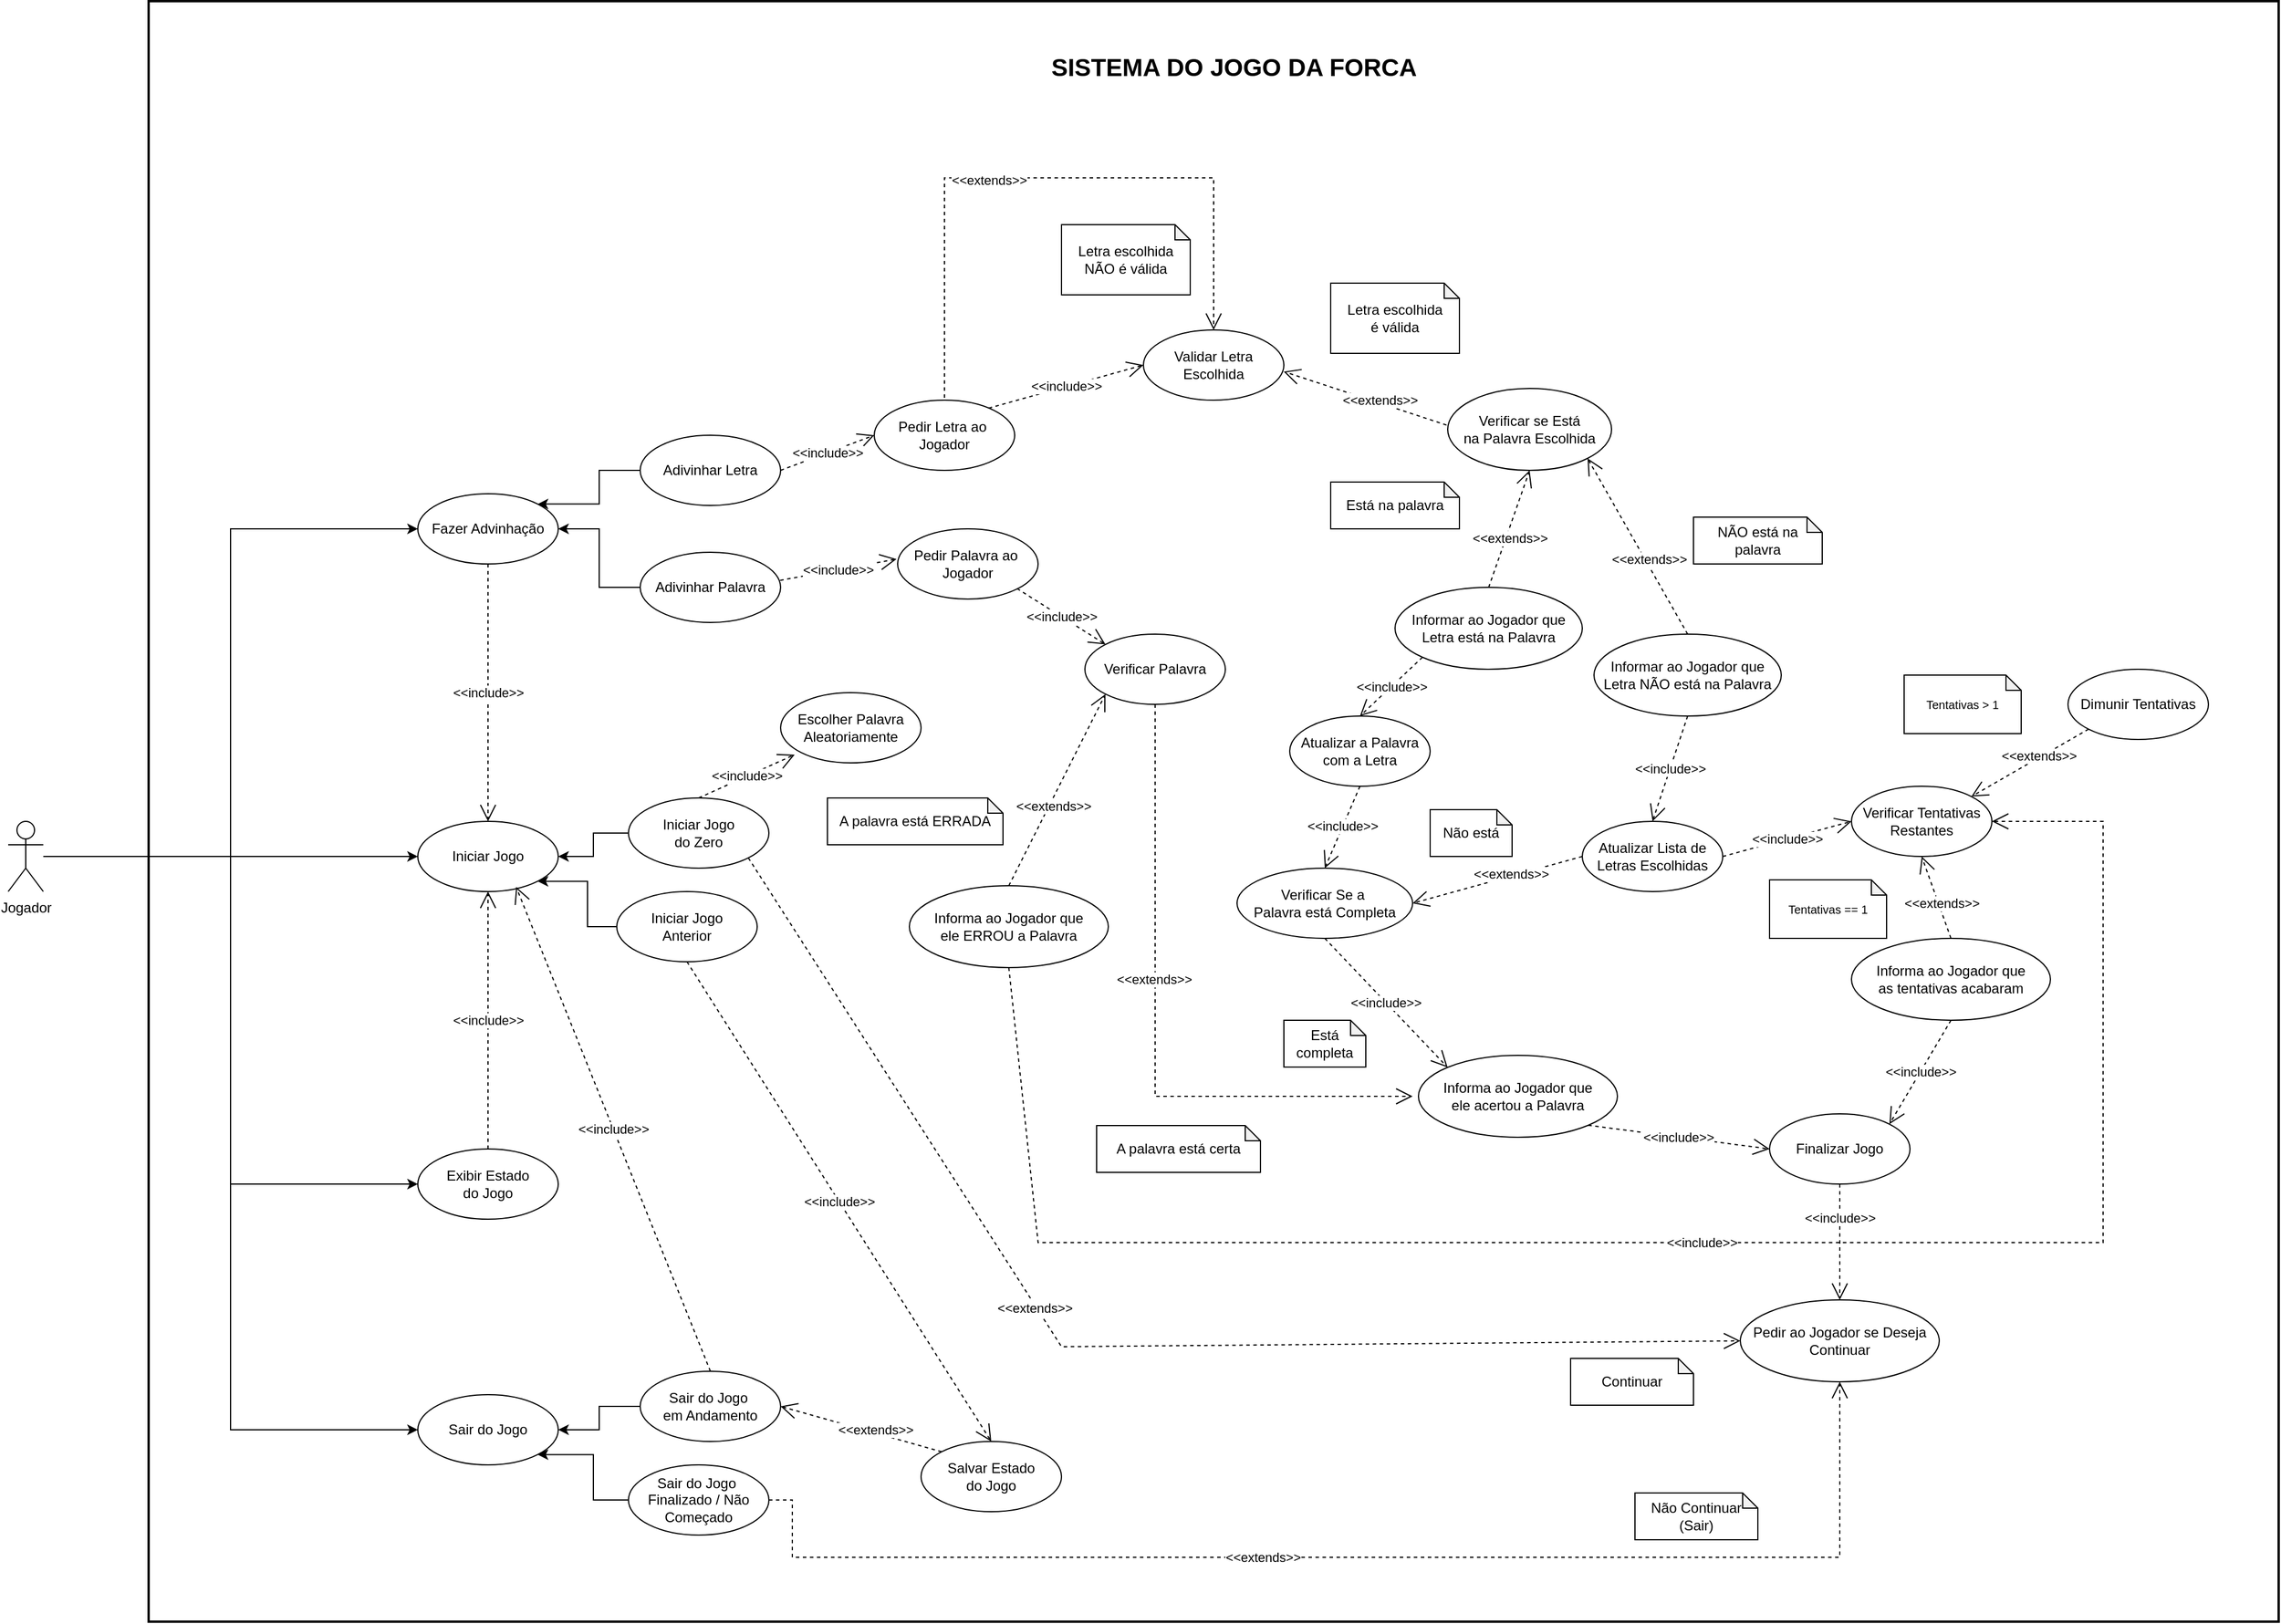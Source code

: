 <mxfile version="27.1.4">
  <diagram name="Página-1" id="2JlxsUcK506kuZC1OdT-">
    <mxGraphModel dx="2852" dy="3162" grid="1" gridSize="10" guides="1" tooltips="1" connect="1" arrows="1" fold="1" page="1" pageScale="1" pageWidth="2336" pageHeight="1654" math="0" shadow="0">
      <root>
        <mxCell id="0" />
        <mxCell id="1" parent="0" />
        <mxCell id="nODUgDwTMb5YsEz3XIjn-7" style="edgeStyle=orthogonalEdgeStyle;rounded=0;orthogonalLoop=1;jettySize=auto;html=1;entryX=0;entryY=0.5;entryDx=0;entryDy=0;" parent="1" source="nODUgDwTMb5YsEz3XIjn-1" target="nODUgDwTMb5YsEz3XIjn-6" edge="1">
          <mxGeometry relative="1" as="geometry">
            <Array as="points">
              <mxPoint x="470" y="-788" />
              <mxPoint x="470" y="-788" />
            </Array>
          </mxGeometry>
        </mxCell>
        <mxCell id="nODUgDwTMb5YsEz3XIjn-8" style="edgeStyle=orthogonalEdgeStyle;rounded=0;orthogonalLoop=1;jettySize=auto;html=1;entryX=0;entryY=0.5;entryDx=0;entryDy=0;" parent="1" source="nODUgDwTMb5YsEz3XIjn-1" target="nODUgDwTMb5YsEz3XIjn-2" edge="1">
          <mxGeometry relative="1" as="geometry" />
        </mxCell>
        <mxCell id="nODUgDwTMb5YsEz3XIjn-9" style="edgeStyle=orthogonalEdgeStyle;rounded=0;orthogonalLoop=1;jettySize=auto;html=1;entryX=0;entryY=0.5;entryDx=0;entryDy=0;" parent="1" source="nODUgDwTMb5YsEz3XIjn-1" target="nODUgDwTMb5YsEz3XIjn-4" edge="1">
          <mxGeometry relative="1" as="geometry">
            <Array as="points">
              <mxPoint x="330" y="-788" />
              <mxPoint x="330" y="-508" />
            </Array>
          </mxGeometry>
        </mxCell>
        <mxCell id="nODUgDwTMb5YsEz3XIjn-20" style="edgeStyle=orthogonalEdgeStyle;rounded=0;orthogonalLoop=1;jettySize=auto;html=1;entryX=0;entryY=0.5;entryDx=0;entryDy=0;" parent="1" source="nODUgDwTMb5YsEz3XIjn-1" target="nODUgDwTMb5YsEz3XIjn-19" edge="1">
          <mxGeometry relative="1" as="geometry" />
        </mxCell>
        <mxCell id="nODUgDwTMb5YsEz3XIjn-1" value="Jogador" style="shape=umlActor;verticalLabelPosition=bottom;verticalAlign=top;html=1;strokeColor=default;fillColor=default;" parent="1" vertex="1">
          <mxGeometry x="140" y="-818" width="30" height="60" as="geometry" />
        </mxCell>
        <mxCell id="nODUgDwTMb5YsEz3XIjn-2" value="Fazer Advinhação" style="ellipse;whiteSpace=wrap;html=1;" parent="1" vertex="1">
          <mxGeometry x="490" y="-1098" width="120" height="60" as="geometry" />
        </mxCell>
        <mxCell id="nODUgDwTMb5YsEz3XIjn-4" value="&lt;div&gt;Exibir Estado&lt;/div&gt;&lt;div&gt;do Jogo&lt;/div&gt;" style="ellipse;whiteSpace=wrap;html=1;" parent="1" vertex="1">
          <mxGeometry x="490" y="-538" width="120" height="60" as="geometry" />
        </mxCell>
        <mxCell id="nODUgDwTMb5YsEz3XIjn-6" value="Iniciar Jogo" style="ellipse;whiteSpace=wrap;html=1;" parent="1" vertex="1">
          <mxGeometry x="490" y="-818" width="120" height="60" as="geometry" />
        </mxCell>
        <mxCell id="nODUgDwTMb5YsEz3XIjn-17" style="edgeStyle=orthogonalEdgeStyle;rounded=0;orthogonalLoop=1;jettySize=auto;html=1;entryX=1;entryY=0.5;entryDx=0;entryDy=0;" parent="1" source="nODUgDwTMb5YsEz3XIjn-10" target="nODUgDwTMb5YsEz3XIjn-6" edge="1">
          <mxGeometry relative="1" as="geometry" />
        </mxCell>
        <mxCell id="nODUgDwTMb5YsEz3XIjn-10" value="&lt;div&gt;Iniciar Jogo&lt;/div&gt;&lt;div&gt;do Zero&lt;/div&gt;" style="ellipse;whiteSpace=wrap;html=1;" parent="1" vertex="1">
          <mxGeometry x="670" y="-838" width="120" height="60" as="geometry" />
        </mxCell>
        <mxCell id="nODUgDwTMb5YsEz3XIjn-18" style="edgeStyle=orthogonalEdgeStyle;rounded=0;orthogonalLoop=1;jettySize=auto;html=1;entryX=1;entryY=1;entryDx=0;entryDy=0;" parent="1" source="nODUgDwTMb5YsEz3XIjn-11" target="nODUgDwTMb5YsEz3XIjn-6" edge="1">
          <mxGeometry relative="1" as="geometry" />
        </mxCell>
        <mxCell id="nODUgDwTMb5YsEz3XIjn-11" value="&lt;div&gt;Iniciar Jogo&lt;/div&gt;&lt;div&gt;Anterior&lt;/div&gt;" style="ellipse;whiteSpace=wrap;html=1;" parent="1" vertex="1">
          <mxGeometry x="660" y="-758" width="120" height="60" as="geometry" />
        </mxCell>
        <mxCell id="nODUgDwTMb5YsEz3XIjn-12" value="&amp;lt;&amp;lt;include&amp;gt;&amp;gt;" style="endArrow=open;endSize=12;dashed=1;html=1;rounded=0;exitX=0.5;exitY=1;exitDx=0;exitDy=0;entryX=0.5;entryY=0;entryDx=0;entryDy=0;" parent="1" source="nODUgDwTMb5YsEz3XIjn-2" target="nODUgDwTMb5YsEz3XIjn-6" edge="1">
          <mxGeometry width="160" relative="1" as="geometry">
            <mxPoint x="550" y="-888" as="sourcePoint" />
            <mxPoint x="710" y="-888" as="targetPoint" />
          </mxGeometry>
        </mxCell>
        <mxCell id="nODUgDwTMb5YsEz3XIjn-13" value="&amp;lt;&amp;lt;include&amp;gt;&amp;gt;" style="endArrow=open;endSize=12;dashed=1;html=1;rounded=0;exitX=0.5;exitY=0;exitDx=0;exitDy=0;entryX=0.5;entryY=1;entryDx=0;entryDy=0;" parent="1" source="nODUgDwTMb5YsEz3XIjn-4" target="nODUgDwTMb5YsEz3XIjn-6" edge="1">
          <mxGeometry width="160" relative="1" as="geometry">
            <mxPoint x="609.17" y="-678" as="sourcePoint" />
            <mxPoint x="609.17" y="-458" as="targetPoint" />
          </mxGeometry>
        </mxCell>
        <mxCell id="nODUgDwTMb5YsEz3XIjn-19" value="Sair do Jogo" style="ellipse;whiteSpace=wrap;html=1;" parent="1" vertex="1">
          <mxGeometry x="490" y="-328" width="120" height="60" as="geometry" />
        </mxCell>
        <mxCell id="nODUgDwTMb5YsEz3XIjn-23" style="edgeStyle=orthogonalEdgeStyle;rounded=0;orthogonalLoop=1;jettySize=auto;html=1;entryX=1;entryY=0.5;entryDx=0;entryDy=0;" parent="1" source="nODUgDwTMb5YsEz3XIjn-21" target="nODUgDwTMb5YsEz3XIjn-19" edge="1">
          <mxGeometry relative="1" as="geometry" />
        </mxCell>
        <mxCell id="nODUgDwTMb5YsEz3XIjn-21" value="&lt;div&gt;Sair do Jogo&amp;nbsp;&lt;/div&gt;&lt;div&gt;em Andamento&lt;/div&gt;" style="ellipse;whiteSpace=wrap;html=1;" parent="1" vertex="1">
          <mxGeometry x="680" y="-348" width="120" height="60" as="geometry" />
        </mxCell>
        <mxCell id="nODUgDwTMb5YsEz3XIjn-24" style="edgeStyle=orthogonalEdgeStyle;rounded=0;orthogonalLoop=1;jettySize=auto;html=1;entryX=1;entryY=1;entryDx=0;entryDy=0;" parent="1" source="nODUgDwTMb5YsEz3XIjn-22" target="nODUgDwTMb5YsEz3XIjn-19" edge="1">
          <mxGeometry relative="1" as="geometry" />
        </mxCell>
        <mxCell id="nODUgDwTMb5YsEz3XIjn-22" value="&lt;div&gt;Sair do Jogo&amp;nbsp;&lt;/div&gt;&lt;div&gt;Finalizado / Não Começado&lt;/div&gt;" style="ellipse;whiteSpace=wrap;html=1;" parent="1" vertex="1">
          <mxGeometry x="670" y="-268" width="120" height="60" as="geometry" />
        </mxCell>
        <mxCell id="nODUgDwTMb5YsEz3XIjn-25" value="&amp;lt;&amp;lt;include&amp;gt;&amp;gt;" style="endArrow=open;endSize=12;dashed=1;html=1;rounded=0;exitX=0.5;exitY=0;exitDx=0;exitDy=0;entryX=0.7;entryY=0.933;entryDx=0;entryDy=0;entryPerimeter=0;" parent="1" source="nODUgDwTMb5YsEz3XIjn-21" target="nODUgDwTMb5YsEz3XIjn-6" edge="1">
          <mxGeometry width="160" relative="1" as="geometry">
            <mxPoint x="739.5" y="-388" as="sourcePoint" />
            <mxPoint x="580" y="-748" as="targetPoint" />
          </mxGeometry>
        </mxCell>
        <mxCell id="nODUgDwTMb5YsEz3XIjn-26" value="&lt;div&gt;Salvar Estado&lt;/div&gt;&lt;div&gt;do Jogo&lt;/div&gt;" style="ellipse;whiteSpace=wrap;html=1;" parent="1" vertex="1">
          <mxGeometry x="920" y="-288" width="120" height="60" as="geometry" />
        </mxCell>
        <mxCell id="nODUgDwTMb5YsEz3XIjn-27" value="&amp;lt;&amp;lt;extends&amp;gt;&amp;gt;" style="endArrow=open;endSize=12;dashed=1;html=1;rounded=0;entryX=1;entryY=0.5;entryDx=0;entryDy=0;exitX=0;exitY=0;exitDx=0;exitDy=0;" parent="1" source="nODUgDwTMb5YsEz3XIjn-26" target="nODUgDwTMb5YsEz3XIjn-21" edge="1">
          <mxGeometry x="-0.153" y="-2" width="160" relative="1" as="geometry">
            <mxPoint x="780" y="-458" as="sourcePoint" />
            <mxPoint x="917.574" y="-379.213" as="targetPoint" />
            <mxPoint x="1" as="offset" />
          </mxGeometry>
        </mxCell>
        <mxCell id="nODUgDwTMb5YsEz3XIjn-29" value="&lt;div&gt;Escolher Palavra&lt;/div&gt;&lt;div&gt;Aleatoriamente&lt;/div&gt;" style="ellipse;whiteSpace=wrap;html=1;" parent="1" vertex="1">
          <mxGeometry x="800" y="-928" width="120" height="60" as="geometry" />
        </mxCell>
        <mxCell id="nODUgDwTMb5YsEz3XIjn-30" value="&amp;lt;&amp;lt;include&amp;gt;&amp;gt;" style="endArrow=open;endSize=12;dashed=1;html=1;rounded=0;exitX=0.5;exitY=1;exitDx=0;exitDy=0;entryX=0.5;entryY=0;entryDx=0;entryDy=0;" parent="1" source="nODUgDwTMb5YsEz3XIjn-11" target="nODUgDwTMb5YsEz3XIjn-26" edge="1">
          <mxGeometry width="160" relative="1" as="geometry">
            <mxPoint x="1246" y="-328" as="sourcePoint" />
            <mxPoint x="980" y="-298" as="targetPoint" />
          </mxGeometry>
        </mxCell>
        <mxCell id="nODUgDwTMb5YsEz3XIjn-31" value="&amp;lt;&amp;lt;include&amp;gt;&amp;gt;" style="endArrow=open;endSize=12;dashed=1;html=1;rounded=0;exitX=0.5;exitY=0;exitDx=0;exitDy=0;entryX=0.1;entryY=0.883;entryDx=0;entryDy=0;entryPerimeter=0;" parent="1" source="nODUgDwTMb5YsEz3XIjn-10" target="nODUgDwTMb5YsEz3XIjn-29" edge="1">
          <mxGeometry x="-0.002" width="160" relative="1" as="geometry">
            <mxPoint x="1017.574" y="-777.997" as="sourcePoint" />
            <mxPoint x="850" y="-828" as="targetPoint" />
            <mxPoint as="offset" />
          </mxGeometry>
        </mxCell>
        <mxCell id="nODUgDwTMb5YsEz3XIjn-34" value="&amp;lt;&amp;lt;include&amp;gt;&amp;gt;" style="endArrow=open;endSize=12;dashed=1;html=1;rounded=0;exitX=1;exitY=0.5;exitDx=0;exitDy=0;entryX=0;entryY=0.5;entryDx=0;entryDy=0;" parent="1" source="nODUgDwTMb5YsEz3XIjn-89" target="nODUgDwTMb5YsEz3XIjn-64" edge="1">
          <mxGeometry x="0.003" width="160" relative="1" as="geometry">
            <mxPoint x="870" y="-1008" as="sourcePoint" />
            <mxPoint x="860.0" y="-1108" as="targetPoint" />
            <mxPoint as="offset" />
          </mxGeometry>
        </mxCell>
        <mxCell id="nODUgDwTMb5YsEz3XIjn-36" value="&lt;div&gt;Validar Letra&lt;/div&gt;&lt;div&gt;Escolhida&lt;/div&gt;" style="ellipse;whiteSpace=wrap;html=1;" parent="1" vertex="1">
          <mxGeometry x="1110" y="-1238" width="120" height="60" as="geometry" />
        </mxCell>
        <mxCell id="nODUgDwTMb5YsEz3XIjn-39" value="&amp;nbsp;" style="text;whiteSpace=wrap;html=1;" parent="1" vertex="1">
          <mxGeometry x="1295" y="-978" width="40" height="40" as="geometry" />
        </mxCell>
        <mxCell id="nODUgDwTMb5YsEz3XIjn-46" value="&lt;div&gt;Verificar se Está&lt;/div&gt;&lt;div&gt;na Palavra Escolhida&lt;/div&gt;" style="ellipse;whiteSpace=wrap;html=1;" parent="1" vertex="1">
          <mxGeometry x="1370" y="-1188" width="140" height="70" as="geometry" />
        </mxCell>
        <mxCell id="nODUgDwTMb5YsEz3XIjn-47" value="&lt;div&gt;Atualizar a Palavra&lt;/div&gt;&lt;div&gt;com a Letra&lt;/div&gt;" style="ellipse;whiteSpace=wrap;html=1;" parent="1" vertex="1">
          <mxGeometry x="1235" y="-908" width="120" height="60" as="geometry" />
        </mxCell>
        <mxCell id="nODUgDwTMb5YsEz3XIjn-48" value="&amp;lt;&amp;lt;extends&amp;gt;&amp;gt;" style="endArrow=open;endSize=12;dashed=1;html=1;rounded=0;entryX=0.5;entryY=0;entryDx=0;entryDy=0;" parent="1" target="nODUgDwTMb5YsEz3XIjn-36" edge="1">
          <mxGeometry x="-0.153" y="-2" width="160" relative="1" as="geometry">
            <mxPoint x="940" y="-1168" as="sourcePoint" />
            <mxPoint x="1200" y="-1248" as="targetPoint" />
            <mxPoint x="1" as="offset" />
            <Array as="points">
              <mxPoint x="940" y="-1368" />
              <mxPoint x="1170" y="-1368" />
            </Array>
          </mxGeometry>
        </mxCell>
        <mxCell id="nODUgDwTMb5YsEz3XIjn-51" value="&lt;div&gt;Letra escolhida&lt;/div&gt;&lt;div&gt;NÃO é válida&lt;/div&gt;" style="shape=note;whiteSpace=wrap;html=1;backgroundOutline=1;darkOpacity=0.05;size=13;" parent="1" vertex="1">
          <mxGeometry x="1040" y="-1328" width="110" height="60" as="geometry" />
        </mxCell>
        <mxCell id="nODUgDwTMb5YsEz3XIjn-53" value="&amp;lt;&amp;lt;extends&amp;gt;&amp;gt;" style="endArrow=open;endSize=12;dashed=1;html=1;rounded=0;entryX=0.999;entryY=0.593;entryDx=0;entryDy=0;exitX=-0.007;exitY=0.447;exitDx=0;exitDy=0;entryPerimeter=0;exitPerimeter=0;" parent="1" source="nODUgDwTMb5YsEz3XIjn-46" target="nODUgDwTMb5YsEz3XIjn-36" edge="1">
          <mxGeometry x="-0.153" y="-2" width="160" relative="1" as="geometry">
            <mxPoint x="1480" y="-1267.5" as="sourcePoint" />
            <mxPoint x="1333" y="-1178.5" as="targetPoint" />
            <mxPoint x="1" as="offset" />
          </mxGeometry>
        </mxCell>
        <mxCell id="nODUgDwTMb5YsEz3XIjn-54" value="&lt;div&gt;Letra escolhida&lt;/div&gt;&lt;div&gt;é válida&lt;/div&gt;" style="shape=note;whiteSpace=wrap;html=1;backgroundOutline=1;darkOpacity=0.05;size=13;" parent="1" vertex="1">
          <mxGeometry x="1270" y="-1278" width="110" height="60" as="geometry" />
        </mxCell>
        <mxCell id="nODUgDwTMb5YsEz3XIjn-57" value="&amp;lt;&amp;lt;extends&amp;gt;&amp;gt;" style="endArrow=open;endSize=12;dashed=1;html=1;rounded=0;entryX=1;entryY=1;entryDx=0;entryDy=0;exitX=0.5;exitY=0;exitDx=0;exitDy=0;" parent="1" source="nODUgDwTMb5YsEz3XIjn-70" target="nODUgDwTMb5YsEz3XIjn-46" edge="1">
          <mxGeometry x="-0.153" y="-2" width="160" relative="1" as="geometry">
            <mxPoint x="1415" y="-978" as="sourcePoint" />
            <mxPoint x="1375.0" y="-1108" as="targetPoint" />
            <mxPoint x="1" as="offset" />
          </mxGeometry>
        </mxCell>
        <mxCell id="nODUgDwTMb5YsEz3XIjn-58" value="Verificar Tentativas Restantes" style="ellipse;whiteSpace=wrap;html=1;" parent="1" vertex="1">
          <mxGeometry x="1715" y="-848" width="120" height="60" as="geometry" />
        </mxCell>
        <mxCell id="nODUgDwTMb5YsEz3XIjn-59" value="Finalizar Jogo" style="ellipse;whiteSpace=wrap;html=1;" parent="1" vertex="1">
          <mxGeometry x="1645" y="-568" width="120" height="60" as="geometry" />
        </mxCell>
        <mxCell id="nODUgDwTMb5YsEz3XIjn-61" value="&amp;lt;&amp;lt;extends&amp;gt;&amp;gt;" style="endArrow=open;endSize=12;dashed=1;html=1;rounded=0;exitX=0.5;exitY=0;exitDx=0;exitDy=0;entryX=0.5;entryY=1;entryDx=0;entryDy=0;" parent="1" source="nODUgDwTMb5YsEz3XIjn-85" target="nODUgDwTMb5YsEz3XIjn-58" edge="1">
          <mxGeometry x="-0.153" y="-2" width="160" relative="1" as="geometry">
            <mxPoint x="1625" y="-697.75" as="sourcePoint" />
            <mxPoint x="1719.896" y="-758.001" as="targetPoint" />
            <mxPoint x="1" as="offset" />
          </mxGeometry>
        </mxCell>
        <mxCell id="nODUgDwTMb5YsEz3XIjn-62" value="&lt;font style=&quot;font-size: 10px;&quot;&gt;Tentativas == 1&lt;/font&gt;" style="shape=note;whiteSpace=wrap;html=1;backgroundOutline=1;darkOpacity=0.05;size=13;" parent="1" vertex="1">
          <mxGeometry x="1645" y="-768" width="100" height="50" as="geometry" />
        </mxCell>
        <mxCell id="nODUgDwTMb5YsEz3XIjn-64" value="&lt;div&gt;Pedir Letra ao&amp;nbsp;&lt;/div&gt;&lt;div&gt;Jogador&lt;/div&gt;" style="ellipse;whiteSpace=wrap;html=1;" parent="1" vertex="1">
          <mxGeometry x="880" y="-1178" width="120" height="60" as="geometry" />
        </mxCell>
        <mxCell id="nODUgDwTMb5YsEz3XIjn-65" value="&amp;lt;&amp;lt;include&amp;gt;&amp;gt;" style="endArrow=open;endSize=12;dashed=1;html=1;rounded=0;exitX=0.815;exitY=0.114;exitDx=0;exitDy=0;entryX=0;entryY=0.5;entryDx=0;entryDy=0;exitPerimeter=0;" parent="1" source="nODUgDwTMb5YsEz3XIjn-64" target="nODUgDwTMb5YsEz3XIjn-36" edge="1">
          <mxGeometry width="160" relative="1" as="geometry">
            <mxPoint x="1068" y="-1045" as="sourcePoint" />
            <mxPoint x="1212" y="-1098" as="targetPoint" />
          </mxGeometry>
        </mxCell>
        <mxCell id="nODUgDwTMb5YsEz3XIjn-66" value="&amp;lt;&amp;lt;extends&amp;gt;&amp;gt;" style="endArrow=open;endSize=12;dashed=1;html=1;rounded=0;entryX=0.5;entryY=1;entryDx=0;entryDy=0;exitX=0.5;exitY=0;exitDx=0;exitDy=0;" parent="1" source="nODUgDwTMb5YsEz3XIjn-72" target="nODUgDwTMb5YsEz3XIjn-46" edge="1">
          <mxGeometry x="-0.153" y="-2" width="160" relative="1" as="geometry">
            <mxPoint x="1385" y="-968" as="sourcePoint" />
            <mxPoint x="1484.95" y="-1088.531" as="targetPoint" />
            <mxPoint x="1" as="offset" />
          </mxGeometry>
        </mxCell>
        <mxCell id="nODUgDwTMb5YsEz3XIjn-67" value="&lt;div&gt;Atualizar Lista de Letras Escolhidas&lt;/div&gt;" style="ellipse;whiteSpace=wrap;html=1;" parent="1" vertex="1">
          <mxGeometry x="1485" y="-818" width="120" height="60" as="geometry" />
        </mxCell>
        <mxCell id="nODUgDwTMb5YsEz3XIjn-68" value="Está na palavra" style="shape=note;whiteSpace=wrap;html=1;backgroundOutline=1;darkOpacity=0.05;size=13;" parent="1" vertex="1">
          <mxGeometry x="1270" y="-1108" width="110" height="40" as="geometry" />
        </mxCell>
        <mxCell id="nODUgDwTMb5YsEz3XIjn-70" value="Informar ao Jogador que Letra NÃO está na Palavra" style="ellipse;whiteSpace=wrap;html=1;" parent="1" vertex="1">
          <mxGeometry x="1495" y="-978" width="160" height="70" as="geometry" />
        </mxCell>
        <mxCell id="nODUgDwTMb5YsEz3XIjn-72" value="Informar ao Jogador que Letra está na Palavra" style="ellipse;whiteSpace=wrap;html=1;" parent="1" vertex="1">
          <mxGeometry x="1325" y="-1018" width="160" height="70" as="geometry" />
        </mxCell>
        <mxCell id="nODUgDwTMb5YsEz3XIjn-74" value="&amp;lt;&amp;lt;include&amp;gt;&amp;gt;" style="endArrow=open;endSize=12;dashed=1;html=1;rounded=0;exitX=0;exitY=1;exitDx=0;exitDy=0;entryX=0.5;entryY=0;entryDx=0;entryDy=0;" parent="1" source="nODUgDwTMb5YsEz3XIjn-72" target="nODUgDwTMb5YsEz3XIjn-47" edge="1">
          <mxGeometry x="-0.01" width="160" relative="1" as="geometry">
            <mxPoint x="1105" y="-731" as="sourcePoint" />
            <mxPoint x="1177" y="-788" as="targetPoint" />
            <mxPoint as="offset" />
          </mxGeometry>
        </mxCell>
        <mxCell id="nODUgDwTMb5YsEz3XIjn-75" value="&amp;lt;&amp;lt;include&amp;gt;&amp;gt;" style="endArrow=open;endSize=12;dashed=1;html=1;rounded=0;exitX=0.5;exitY=1;exitDx=0;exitDy=0;entryX=0.5;entryY=0;entryDx=0;entryDy=0;" parent="1" source="nODUgDwTMb5YsEz3XIjn-70" target="nODUgDwTMb5YsEz3XIjn-67" edge="1">
          <mxGeometry x="-0.002" width="160" relative="1" as="geometry">
            <mxPoint x="1448" y="-898" as="sourcePoint" />
            <mxPoint x="1425" y="-838" as="targetPoint" />
            <mxPoint as="offset" />
          </mxGeometry>
        </mxCell>
        <mxCell id="nODUgDwTMb5YsEz3XIjn-77" value="&amp;lt;&amp;lt;include&amp;gt;&amp;gt;" style="endArrow=open;endSize=12;dashed=1;html=1;rounded=0;exitX=1;exitY=0.5;exitDx=0;exitDy=0;entryX=0;entryY=0.5;entryDx=0;entryDy=0;" parent="1" source="nODUgDwTMb5YsEz3XIjn-67" target="nODUgDwTMb5YsEz3XIjn-58" edge="1">
          <mxGeometry x="-0.002" width="160" relative="1" as="geometry">
            <mxPoint x="1675" y="-828" as="sourcePoint" />
            <mxPoint x="1635" y="-738" as="targetPoint" />
            <mxPoint as="offset" />
          </mxGeometry>
        </mxCell>
        <mxCell id="nODUgDwTMb5YsEz3XIjn-78" value="&lt;div&gt;Verificar Se a&amp;nbsp;&lt;/div&gt;&lt;div&gt;Palavra está Completa&lt;/div&gt;" style="ellipse;whiteSpace=wrap;html=1;" parent="1" vertex="1">
          <mxGeometry x="1190" y="-778" width="150" height="60" as="geometry" />
        </mxCell>
        <mxCell id="nODUgDwTMb5YsEz3XIjn-79" value="&amp;lt;&amp;lt;include&amp;gt;&amp;gt;" style="endArrow=open;endSize=12;dashed=1;html=1;rounded=0;exitX=0.5;exitY=1;exitDx=0;exitDy=0;entryX=0.5;entryY=0;entryDx=0;entryDy=0;" parent="1" source="nODUgDwTMb5YsEz3XIjn-47" target="nODUgDwTMb5YsEz3XIjn-78" edge="1">
          <mxGeometry x="-0.009" width="160" relative="1" as="geometry">
            <mxPoint x="1308" y="-808" as="sourcePoint" />
            <mxPoint x="1285" y="-748" as="targetPoint" />
            <mxPoint as="offset" />
          </mxGeometry>
        </mxCell>
        <mxCell id="nODUgDwTMb5YsEz3XIjn-80" value="&amp;lt;&amp;lt;extends&amp;gt;&amp;gt;" style="endArrow=open;endSize=12;dashed=1;html=1;rounded=0;entryX=1;entryY=0.5;entryDx=0;entryDy=0;exitX=0;exitY=0.5;exitDx=0;exitDy=0;" parent="1" source="nODUgDwTMb5YsEz3XIjn-67" target="nODUgDwTMb5YsEz3XIjn-78" edge="1">
          <mxGeometry x="-0.153" y="-2" width="160" relative="1" as="geometry">
            <mxPoint x="1345" y="-598" as="sourcePoint" />
            <mxPoint x="1325" y="-698" as="targetPoint" />
            <mxPoint x="1" as="offset" />
          </mxGeometry>
        </mxCell>
        <mxCell id="nODUgDwTMb5YsEz3XIjn-81" value="Não está" style="shape=note;whiteSpace=wrap;html=1;backgroundOutline=1;darkOpacity=0.05;size=13;" parent="1" vertex="1">
          <mxGeometry x="1355" y="-828" width="70" height="40" as="geometry" />
        </mxCell>
        <mxCell id="nODUgDwTMb5YsEz3XIjn-82" value="Está completa" style="shape=note;whiteSpace=wrap;html=1;backgroundOutline=1;darkOpacity=0.05;size=13;" parent="1" vertex="1">
          <mxGeometry x="1230" y="-648" width="70" height="40" as="geometry" />
        </mxCell>
        <mxCell id="nODUgDwTMb5YsEz3XIjn-83" value="&lt;div&gt;Informa ao Jogador que&lt;/div&gt;&lt;div&gt;ele acertou a Palavra&lt;/div&gt;" style="ellipse;whiteSpace=wrap;html=1;" parent="1" vertex="1">
          <mxGeometry x="1345" y="-618" width="170" height="70" as="geometry" />
        </mxCell>
        <mxCell id="nODUgDwTMb5YsEz3XIjn-84" value="&amp;lt;&amp;lt;include&amp;gt;&amp;gt;" style="endArrow=open;endSize=12;dashed=1;html=1;rounded=0;exitX=0.5;exitY=1;exitDx=0;exitDy=0;entryX=0;entryY=0;entryDx=0;entryDy=0;" parent="1" source="nODUgDwTMb5YsEz3XIjn-78" target="nODUgDwTMb5YsEz3XIjn-83" edge="1">
          <mxGeometry x="-0.002" width="160" relative="1" as="geometry">
            <mxPoint x="1305" y="-643" as="sourcePoint" />
            <mxPoint x="1445" y="-673" as="targetPoint" />
            <mxPoint as="offset" />
          </mxGeometry>
        </mxCell>
        <mxCell id="nODUgDwTMb5YsEz3XIjn-85" value="&lt;div&gt;Informa ao Jogador que&lt;/div&gt;&lt;div&gt;as tentativas acabaram&lt;/div&gt;" style="ellipse;whiteSpace=wrap;html=1;" parent="1" vertex="1">
          <mxGeometry x="1715" y="-718" width="170" height="70" as="geometry" />
        </mxCell>
        <mxCell id="nODUgDwTMb5YsEz3XIjn-86" value="&amp;lt;&amp;lt;include&amp;gt;&amp;gt;" style="endArrow=open;endSize=12;dashed=1;html=1;rounded=0;exitX=0.5;exitY=1;exitDx=0;exitDy=0;entryX=1;entryY=0;entryDx=0;entryDy=0;" parent="1" source="nODUgDwTMb5YsEz3XIjn-85" target="nODUgDwTMb5YsEz3XIjn-59" edge="1">
          <mxGeometry x="-0.002" width="160" relative="1" as="geometry">
            <mxPoint x="1735" y="-648" as="sourcePoint" />
            <mxPoint x="1754.56" y="-579.33" as="targetPoint" />
            <mxPoint as="offset" />
          </mxGeometry>
        </mxCell>
        <mxCell id="nODUgDwTMb5YsEz3XIjn-87" value="&amp;lt;&amp;lt;include&amp;gt;&amp;gt;" style="endArrow=open;endSize=12;dashed=1;html=1;rounded=0;exitX=1;exitY=1;exitDx=0;exitDy=0;entryX=0;entryY=0.5;entryDx=0;entryDy=0;" parent="1" source="nODUgDwTMb5YsEz3XIjn-83" target="nODUgDwTMb5YsEz3XIjn-59" edge="1">
          <mxGeometry x="-0.002" width="160" relative="1" as="geometry">
            <mxPoint x="1500" y="-508" as="sourcePoint" />
            <mxPoint x="1455" y="-418" as="targetPoint" />
            <mxPoint as="offset" />
          </mxGeometry>
        </mxCell>
        <mxCell id="nODUgDwTMb5YsEz3XIjn-88" value="NÃO está na palavra" style="shape=note;whiteSpace=wrap;html=1;backgroundOutline=1;darkOpacity=0.05;size=13;" parent="1" vertex="1">
          <mxGeometry x="1580" y="-1078" width="110" height="40" as="geometry" />
        </mxCell>
        <mxCell id="nODUgDwTMb5YsEz3XIjn-91" style="edgeStyle=orthogonalEdgeStyle;rounded=0;orthogonalLoop=1;jettySize=auto;html=1;entryX=1;entryY=0;entryDx=0;entryDy=0;" parent="1" source="nODUgDwTMb5YsEz3XIjn-89" target="nODUgDwTMb5YsEz3XIjn-2" edge="1">
          <mxGeometry relative="1" as="geometry" />
        </mxCell>
        <mxCell id="nODUgDwTMb5YsEz3XIjn-89" value="Adivinhar Letra" style="ellipse;whiteSpace=wrap;html=1;" parent="1" vertex="1">
          <mxGeometry x="680" y="-1148" width="120" height="60" as="geometry" />
        </mxCell>
        <mxCell id="nODUgDwTMb5YsEz3XIjn-92" style="edgeStyle=orthogonalEdgeStyle;rounded=0;orthogonalLoop=1;jettySize=auto;html=1;" parent="1" source="nODUgDwTMb5YsEz3XIjn-90" target="nODUgDwTMb5YsEz3XIjn-2" edge="1">
          <mxGeometry relative="1" as="geometry" />
        </mxCell>
        <mxCell id="nODUgDwTMb5YsEz3XIjn-90" value="Adivinhar Palavra" style="ellipse;whiteSpace=wrap;html=1;" parent="1" vertex="1">
          <mxGeometry x="680" y="-1048" width="120" height="60" as="geometry" />
        </mxCell>
        <mxCell id="nODUgDwTMb5YsEz3XIjn-94" value="&lt;div&gt;Pedir Palavra ao&amp;nbsp;&lt;/div&gt;&lt;div&gt;Jogador&lt;/div&gt;" style="ellipse;whiteSpace=wrap;html=1;" parent="1" vertex="1">
          <mxGeometry x="900" y="-1068" width="120" height="60" as="geometry" />
        </mxCell>
        <mxCell id="nODUgDwTMb5YsEz3XIjn-95" value="&amp;lt;&amp;lt;include&amp;gt;&amp;gt;" style="endArrow=open;endSize=12;dashed=1;html=1;rounded=0;exitX=0.997;exitY=0.4;exitDx=0;exitDy=0;entryX=-0.008;entryY=0.431;entryDx=0;entryDy=0;exitPerimeter=0;entryPerimeter=0;" parent="1" source="nODUgDwTMb5YsEz3XIjn-90" target="nODUgDwTMb5YsEz3XIjn-94" edge="1">
          <mxGeometry x="0.003" width="160" relative="1" as="geometry">
            <mxPoint x="840" y="-1068" as="sourcePoint" />
            <mxPoint x="920" y="-1098" as="targetPoint" />
            <mxPoint as="offset" />
          </mxGeometry>
        </mxCell>
        <mxCell id="nODUgDwTMb5YsEz3XIjn-96" value="&amp;lt;&amp;lt;extends&amp;gt;&amp;gt;" style="endArrow=open;endSize=12;dashed=1;html=1;rounded=0;exitX=0.5;exitY=1;exitDx=0;exitDy=0;" parent="1" source="nODUgDwTMb5YsEz3XIjn-98" edge="1">
          <mxGeometry x="-0.153" y="-2" width="160" relative="1" as="geometry">
            <mxPoint x="1180" y="-918" as="sourcePoint" />
            <mxPoint x="1340" y="-583" as="targetPoint" />
            <mxPoint x="1" as="offset" />
            <Array as="points">
              <mxPoint x="1120" y="-583" />
            </Array>
          </mxGeometry>
        </mxCell>
        <mxCell id="nODUgDwTMb5YsEz3XIjn-97" value="A palavra está certa" style="shape=note;whiteSpace=wrap;html=1;backgroundOutline=1;darkOpacity=0.05;size=13;" parent="1" vertex="1">
          <mxGeometry x="1070" y="-558" width="140" height="40" as="geometry" />
        </mxCell>
        <mxCell id="nODUgDwTMb5YsEz3XIjn-98" value="Verificar Palavra" style="ellipse;whiteSpace=wrap;html=1;" parent="1" vertex="1">
          <mxGeometry x="1060" y="-978" width="120" height="60" as="geometry" />
        </mxCell>
        <mxCell id="nODUgDwTMb5YsEz3XIjn-99" value="&amp;lt;&amp;lt;include&amp;gt;&amp;gt;" style="endArrow=open;endSize=12;dashed=1;html=1;rounded=0;entryX=0;entryY=0;entryDx=0;entryDy=0;" parent="1" target="nODUgDwTMb5YsEz3XIjn-98" edge="1">
          <mxGeometry x="0.003" width="160" relative="1" as="geometry">
            <mxPoint x="1002" y="-1017" as="sourcePoint" />
            <mxPoint x="1119" y="-1008" as="targetPoint" />
            <mxPoint as="offset" />
          </mxGeometry>
        </mxCell>
        <mxCell id="nODUgDwTMb5YsEz3XIjn-100" value="&lt;div&gt;Informa ao Jogador que&lt;/div&gt;&lt;div&gt;ele ERROU a Palavra&lt;/div&gt;" style="ellipse;whiteSpace=wrap;html=1;" parent="1" vertex="1">
          <mxGeometry x="910" y="-763" width="170" height="70" as="geometry" />
        </mxCell>
        <mxCell id="nODUgDwTMb5YsEz3XIjn-101" value="&lt;font style=&quot;font-size: 10px;&quot;&gt;Tentativas &amp;gt; 1&lt;/font&gt;" style="shape=note;whiteSpace=wrap;html=1;backgroundOutline=1;darkOpacity=0.05;size=13;" parent="1" vertex="1">
          <mxGeometry x="1760" y="-943" width="100" height="50" as="geometry" />
        </mxCell>
        <mxCell id="nODUgDwTMb5YsEz3XIjn-102" value="&amp;lt;&amp;lt;extends&amp;gt;&amp;gt;" style="endArrow=open;endSize=12;dashed=1;html=1;rounded=0;entryX=1;entryY=0;entryDx=0;entryDy=0;exitX=0;exitY=1;exitDx=0;exitDy=0;" parent="1" source="nODUgDwTMb5YsEz3XIjn-103" target="nODUgDwTMb5YsEz3XIjn-58" edge="1">
          <mxGeometry x="-0.153" y="-2" width="160" relative="1" as="geometry">
            <mxPoint x="1910" y="-898" as="sourcePoint" />
            <mxPoint x="1860" y="-878" as="targetPoint" />
            <mxPoint x="1" as="offset" />
          </mxGeometry>
        </mxCell>
        <mxCell id="nODUgDwTMb5YsEz3XIjn-103" value="Dimunir Tentativas" style="ellipse;whiteSpace=wrap;html=1;" parent="1" vertex="1">
          <mxGeometry x="1900" y="-948" width="120" height="60" as="geometry" />
        </mxCell>
        <mxCell id="nODUgDwTMb5YsEz3XIjn-104" value="&amp;lt;&amp;lt;extends&amp;gt;&amp;gt;" style="endArrow=open;endSize=12;dashed=1;html=1;rounded=0;entryX=0;entryY=1;entryDx=0;entryDy=0;exitX=0.5;exitY=0;exitDx=0;exitDy=0;" parent="1" source="nODUgDwTMb5YsEz3XIjn-100" target="nODUgDwTMb5YsEz3XIjn-98" edge="1">
          <mxGeometry x="-0.153" y="-2" width="160" relative="1" as="geometry">
            <mxPoint x="1030.5" y="-846" as="sourcePoint" />
            <mxPoint x="929.5" y="-788" as="targetPoint" />
            <mxPoint x="1" as="offset" />
          </mxGeometry>
        </mxCell>
        <mxCell id="nODUgDwTMb5YsEz3XIjn-105" value="&amp;lt;&amp;lt;include&amp;gt;&amp;gt;" style="endArrow=open;endSize=12;dashed=1;html=1;rounded=0;exitX=0.5;exitY=1;exitDx=0;exitDy=0;entryX=1;entryY=0.5;entryDx=0;entryDy=0;" parent="1" source="nODUgDwTMb5YsEz3XIjn-100" target="nODUgDwTMb5YsEz3XIjn-58" edge="1">
          <mxGeometry x="0.003" width="160" relative="1" as="geometry">
            <mxPoint x="950" y="-606" as="sourcePoint" />
            <mxPoint x="1850" y="-811" as="targetPoint" />
            <mxPoint as="offset" />
            <Array as="points">
              <mxPoint x="1020" y="-458" />
              <mxPoint x="1930" y="-458" />
              <mxPoint x="1930" y="-818" />
            </Array>
          </mxGeometry>
        </mxCell>
        <mxCell id="nODUgDwTMb5YsEz3XIjn-106" value="A palavra está ERRADA" style="shape=note;whiteSpace=wrap;html=1;backgroundOutline=1;darkOpacity=0.05;size=13;" parent="1" vertex="1">
          <mxGeometry x="840" y="-838" width="150" height="40" as="geometry" />
        </mxCell>
        <mxCell id="nODUgDwTMb5YsEz3XIjn-109" value="&lt;font style=&quot;font-size: 21px;&quot;&gt;&lt;b&gt;SISTEMA DO JOGO DA FORCA&lt;/b&gt;&lt;/font&gt;" style="text;strokeColor=none;align=center;fillColor=none;html=1;verticalAlign=middle;whiteSpace=wrap;rounded=0;" parent="1" vertex="1">
          <mxGeometry x="900" y="-1478" width="575" height="30" as="geometry" />
        </mxCell>
        <mxCell id="nho5SKlC0Wrcys8h44hS-1" value="Pedir ao Jogador se Deseja Continuar" style="ellipse;whiteSpace=wrap;html=1;" vertex="1" parent="1">
          <mxGeometry x="1620" y="-409" width="170" height="70" as="geometry" />
        </mxCell>
        <mxCell id="nho5SKlC0Wrcys8h44hS-2" value="&amp;lt;&amp;lt;include&amp;gt;&amp;gt;" style="endArrow=open;endSize=12;dashed=1;html=1;rounded=0;exitX=0.5;exitY=1;exitDx=0;exitDy=0;entryX=0.5;entryY=0;entryDx=0;entryDy=0;" edge="1" parent="1" source="nODUgDwTMb5YsEz3XIjn-59" target="nho5SKlC0Wrcys8h44hS-1">
          <mxGeometry x="-0.414" width="160" relative="1" as="geometry">
            <mxPoint x="1680" y="-409" as="sourcePoint" />
            <mxPoint x="1835" y="-389" as="targetPoint" />
            <mxPoint as="offset" />
          </mxGeometry>
        </mxCell>
        <mxCell id="nho5SKlC0Wrcys8h44hS-3" value="&amp;lt;&amp;lt;extends&amp;gt;&amp;gt;" style="endArrow=open;endSize=12;dashed=1;html=1;rounded=0;entryX=0;entryY=0.5;entryDx=0;entryDy=0;exitX=1;exitY=1;exitDx=0;exitDy=0;" edge="1" parent="1" source="nODUgDwTMb5YsEz3XIjn-10" target="nho5SKlC0Wrcys8h44hS-1">
          <mxGeometry x="-0.153" y="-2" width="160" relative="1" as="geometry">
            <mxPoint x="1050" y="-389" as="sourcePoint" />
            <mxPoint x="1417.5" y="-319" as="targetPoint" />
            <mxPoint x="1" as="offset" />
            <Array as="points">
              <mxPoint x="1040" y="-369" />
            </Array>
          </mxGeometry>
        </mxCell>
        <mxCell id="nho5SKlC0Wrcys8h44hS-4" value="Continuar" style="shape=note;whiteSpace=wrap;html=1;backgroundOutline=1;darkOpacity=0.05;size=13;" vertex="1" parent="1">
          <mxGeometry x="1475" y="-359" width="105" height="40" as="geometry" />
        </mxCell>
        <mxCell id="nho5SKlC0Wrcys8h44hS-5" value="&amp;lt;&amp;lt;extends&amp;gt;&amp;gt;" style="endArrow=open;endSize=12;dashed=1;html=1;rounded=0;exitX=1;exitY=0.5;exitDx=0;exitDy=0;entryX=0.5;entryY=1;entryDx=0;entryDy=0;" edge="1" parent="1" source="nODUgDwTMb5YsEz3XIjn-22" target="nho5SKlC0Wrcys8h44hS-1">
          <mxGeometry x="-0.155" width="160" relative="1" as="geometry">
            <mxPoint x="1740" y="-228" as="sourcePoint" />
            <mxPoint x="1715" y="-298" as="targetPoint" />
            <mxPoint as="offset" />
            <Array as="points">
              <mxPoint x="810" y="-238" />
              <mxPoint x="810" y="-189" />
              <mxPoint x="1705" y="-189" />
            </Array>
          </mxGeometry>
        </mxCell>
        <mxCell id="nho5SKlC0Wrcys8h44hS-6" value="Não Continuar (Sair)" style="shape=note;whiteSpace=wrap;html=1;backgroundOutline=1;darkOpacity=0.05;size=13;" vertex="1" parent="1">
          <mxGeometry x="1530" y="-244" width="105" height="40" as="geometry" />
        </mxCell>
        <mxCell id="nho5SKlC0Wrcys8h44hS-7" value="" style="rounded=0;whiteSpace=wrap;html=1;fillColor=none;strokeWidth=2;strokeColor=default;" vertex="1" parent="1">
          <mxGeometry x="260" y="-1519" width="1820" height="1385" as="geometry" />
        </mxCell>
      </root>
    </mxGraphModel>
  </diagram>
</mxfile>
